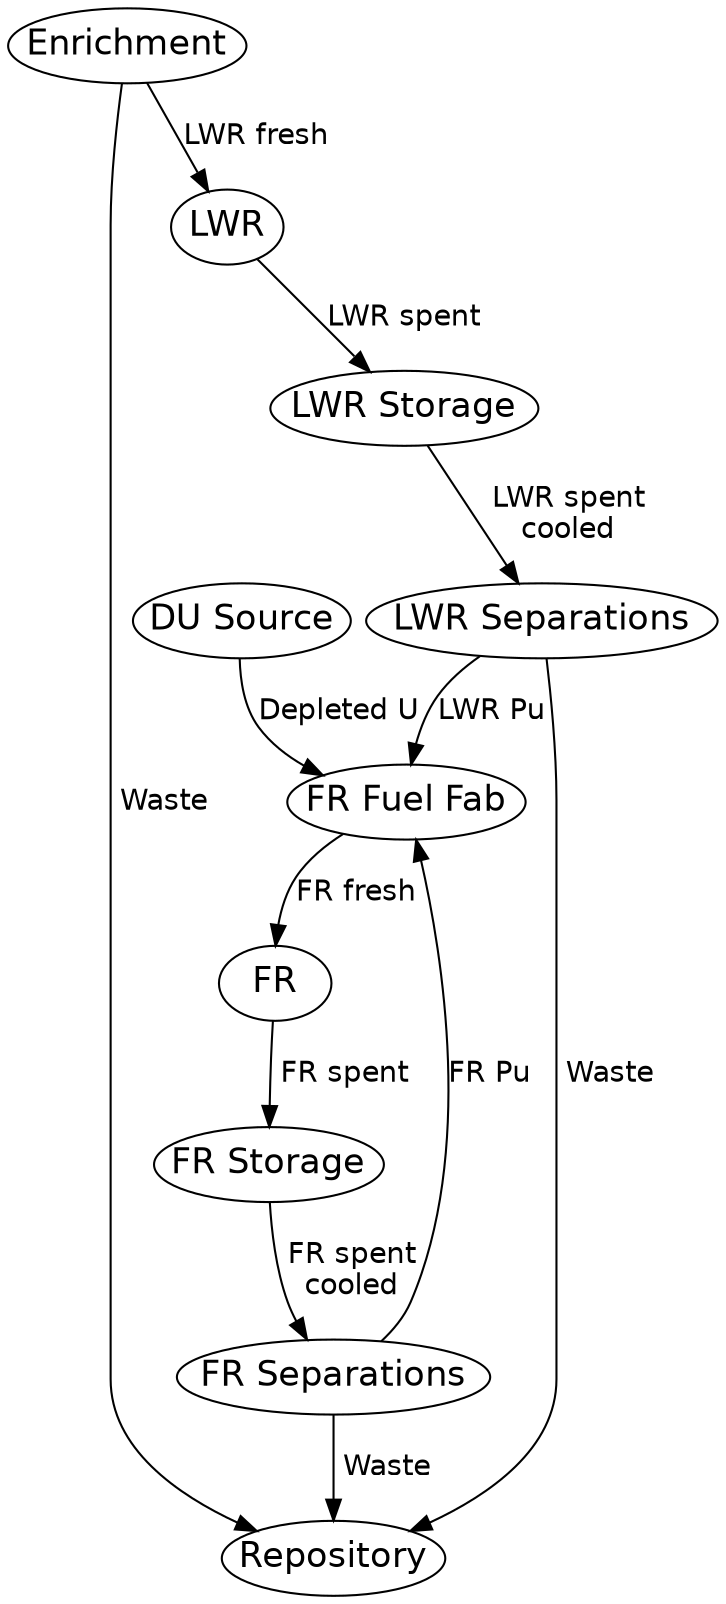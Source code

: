digraph ResourceFlows {
    overlap = false;
    nodesep=0.1;
    node [fontname="helvetica", fontsize=17, margin="0.00,0.00"];
    edge [fontname="helvetica", fontsize=14];
	

    "DU Source" -> "FR Fuel Fab" [label="Depleted U"];

    "Enrichment" -> "Repository" [label=" Waste"];
    "Enrichment" -> "LWR" [label="LWR fresh"];
    "FR" -> "FR Storage" [label=" FR spent"];
    "FR Separations" -> "FR Fuel Fab" [label="FR Pu"];
    "FR Separations" -> "Repository" [label=" Waste"];
    "FR Storage" -> "FR Separations" [label="FR spent\ncooled"];
    "FR Fuel Fab" -> "FR" [label="FR fresh"];
    "LWR" -> "LWR Storage" [label="LWR spent"];
    "LWR Separations" -> "FR Fuel Fab" [label="LWR Pu"];
    "LWR Separations" -> "Repository" [label=" Waste"];
    "LWR Storage" -> "LWR Separations" [label="LWR spent\ncooled"];
}
